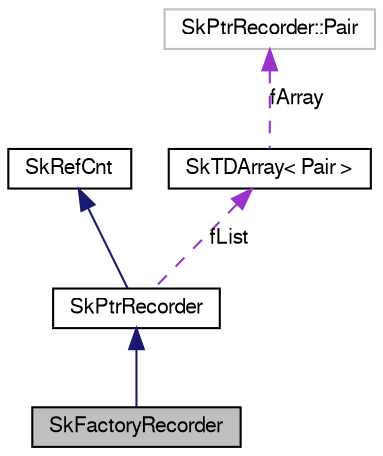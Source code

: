 digraph G
{
  edge [fontname="FreeSans",fontsize="10",labelfontname="FreeSans",labelfontsize="10"];
  node [fontname="FreeSans",fontsize="10",shape=record];
  Node1 [label="SkFactoryRecorder",height=0.2,width=0.4,color="black", fillcolor="grey75", style="filled" fontcolor="black"];
  Node2 -> Node1 [dir=back,color="midnightblue",fontsize="10",style="solid",fontname="FreeSans"];
  Node2 [label="SkPtrRecorder",height=0.2,width=0.4,color="black", fillcolor="white", style="filled",URL="$class_sk_ptr_recorder.html"];
  Node3 -> Node2 [dir=back,color="midnightblue",fontsize="10",style="solid",fontname="FreeSans"];
  Node3 [label="SkRefCnt",height=0.2,width=0.4,color="black", fillcolor="white", style="filled",URL="$class_sk_ref_cnt.html"];
  Node4 -> Node2 [dir=back,color="darkorchid3",fontsize="10",style="dashed",label="fList",fontname="FreeSans"];
  Node4 [label="SkTDArray\< Pair \>",height=0.2,width=0.4,color="black", fillcolor="white", style="filled",URL="$class_sk_t_d_array.html"];
  Node5 -> Node4 [dir=back,color="darkorchid3",fontsize="10",style="dashed",label="fArray",fontname="FreeSans"];
  Node5 [label="SkPtrRecorder::Pair",height=0.2,width=0.4,color="grey75", fillcolor="white", style="filled"];
}
